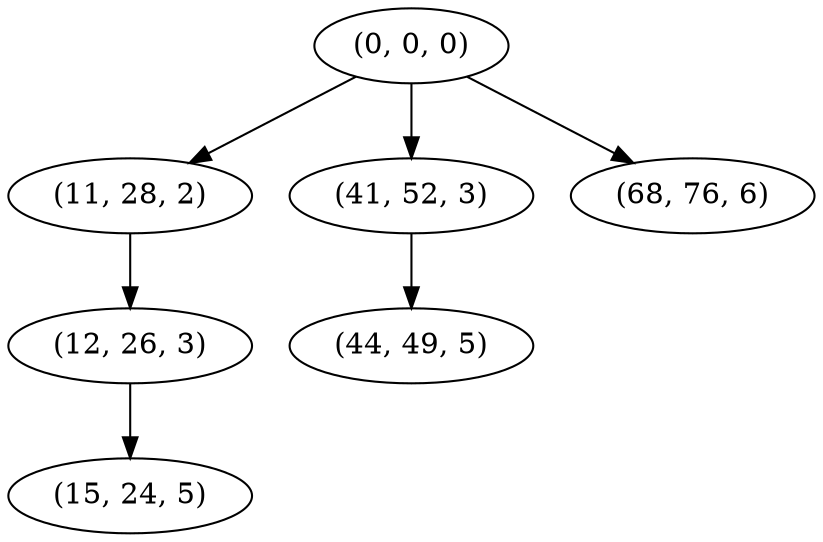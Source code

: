 digraph tree {
    "(0, 0, 0)";
    "(11, 28, 2)";
    "(12, 26, 3)";
    "(15, 24, 5)";
    "(41, 52, 3)";
    "(44, 49, 5)";
    "(68, 76, 6)";
    "(0, 0, 0)" -> "(11, 28, 2)";
    "(0, 0, 0)" -> "(41, 52, 3)";
    "(0, 0, 0)" -> "(68, 76, 6)";
    "(11, 28, 2)" -> "(12, 26, 3)";
    "(12, 26, 3)" -> "(15, 24, 5)";
    "(41, 52, 3)" -> "(44, 49, 5)";
}
